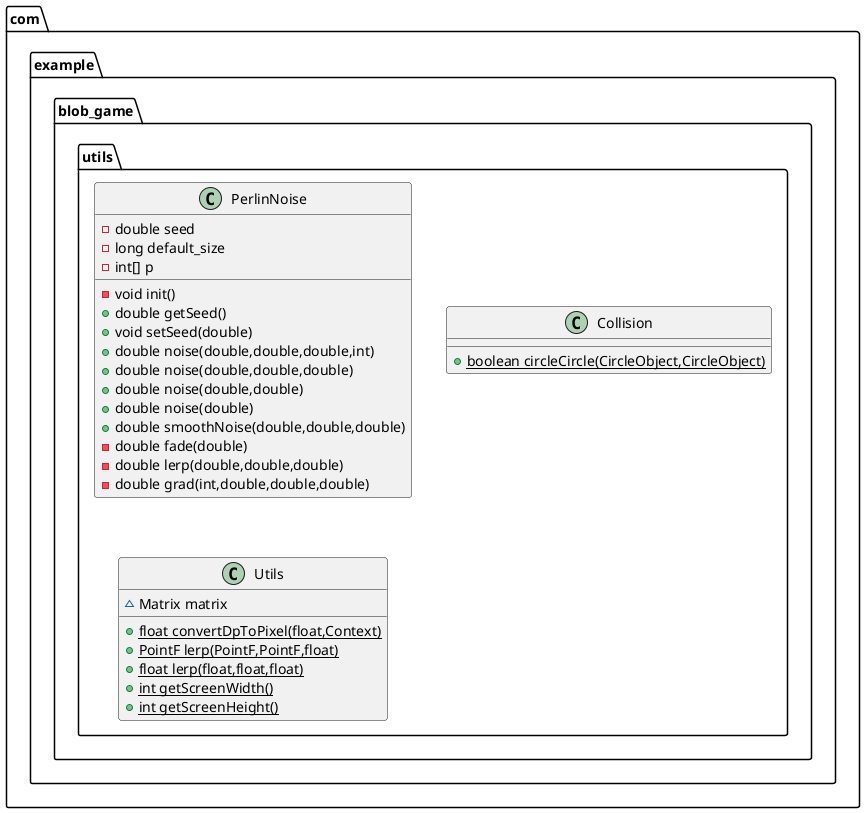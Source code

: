 @startuml
class com.example.blob_game.utils.PerlinNoise {
- double seed
- long default_size
- int[] p
- void init()
+ double getSeed()
+ void setSeed(double)
+ double noise(double,double,double,int)
+ double noise(double,double,double)
+ double noise(double,double)
+ double noise(double)
+ double smoothNoise(double,double,double)
- double fade(double)
- double lerp(double,double,double)
- double grad(int,double,double,double)
}
class com.example.blob_game.utils.Collision {
+ {static} boolean circleCircle(CircleObject,CircleObject)
}
class com.example.blob_game.utils.Utils {
~ Matrix matrix
+ {static} float convertDpToPixel(float,Context)
+ {static} PointF lerp(PointF,PointF,float)
+ {static} float lerp(float,float,float)
+ {static} int getScreenWidth()
+ {static} int getScreenHeight()
}
@enduml
